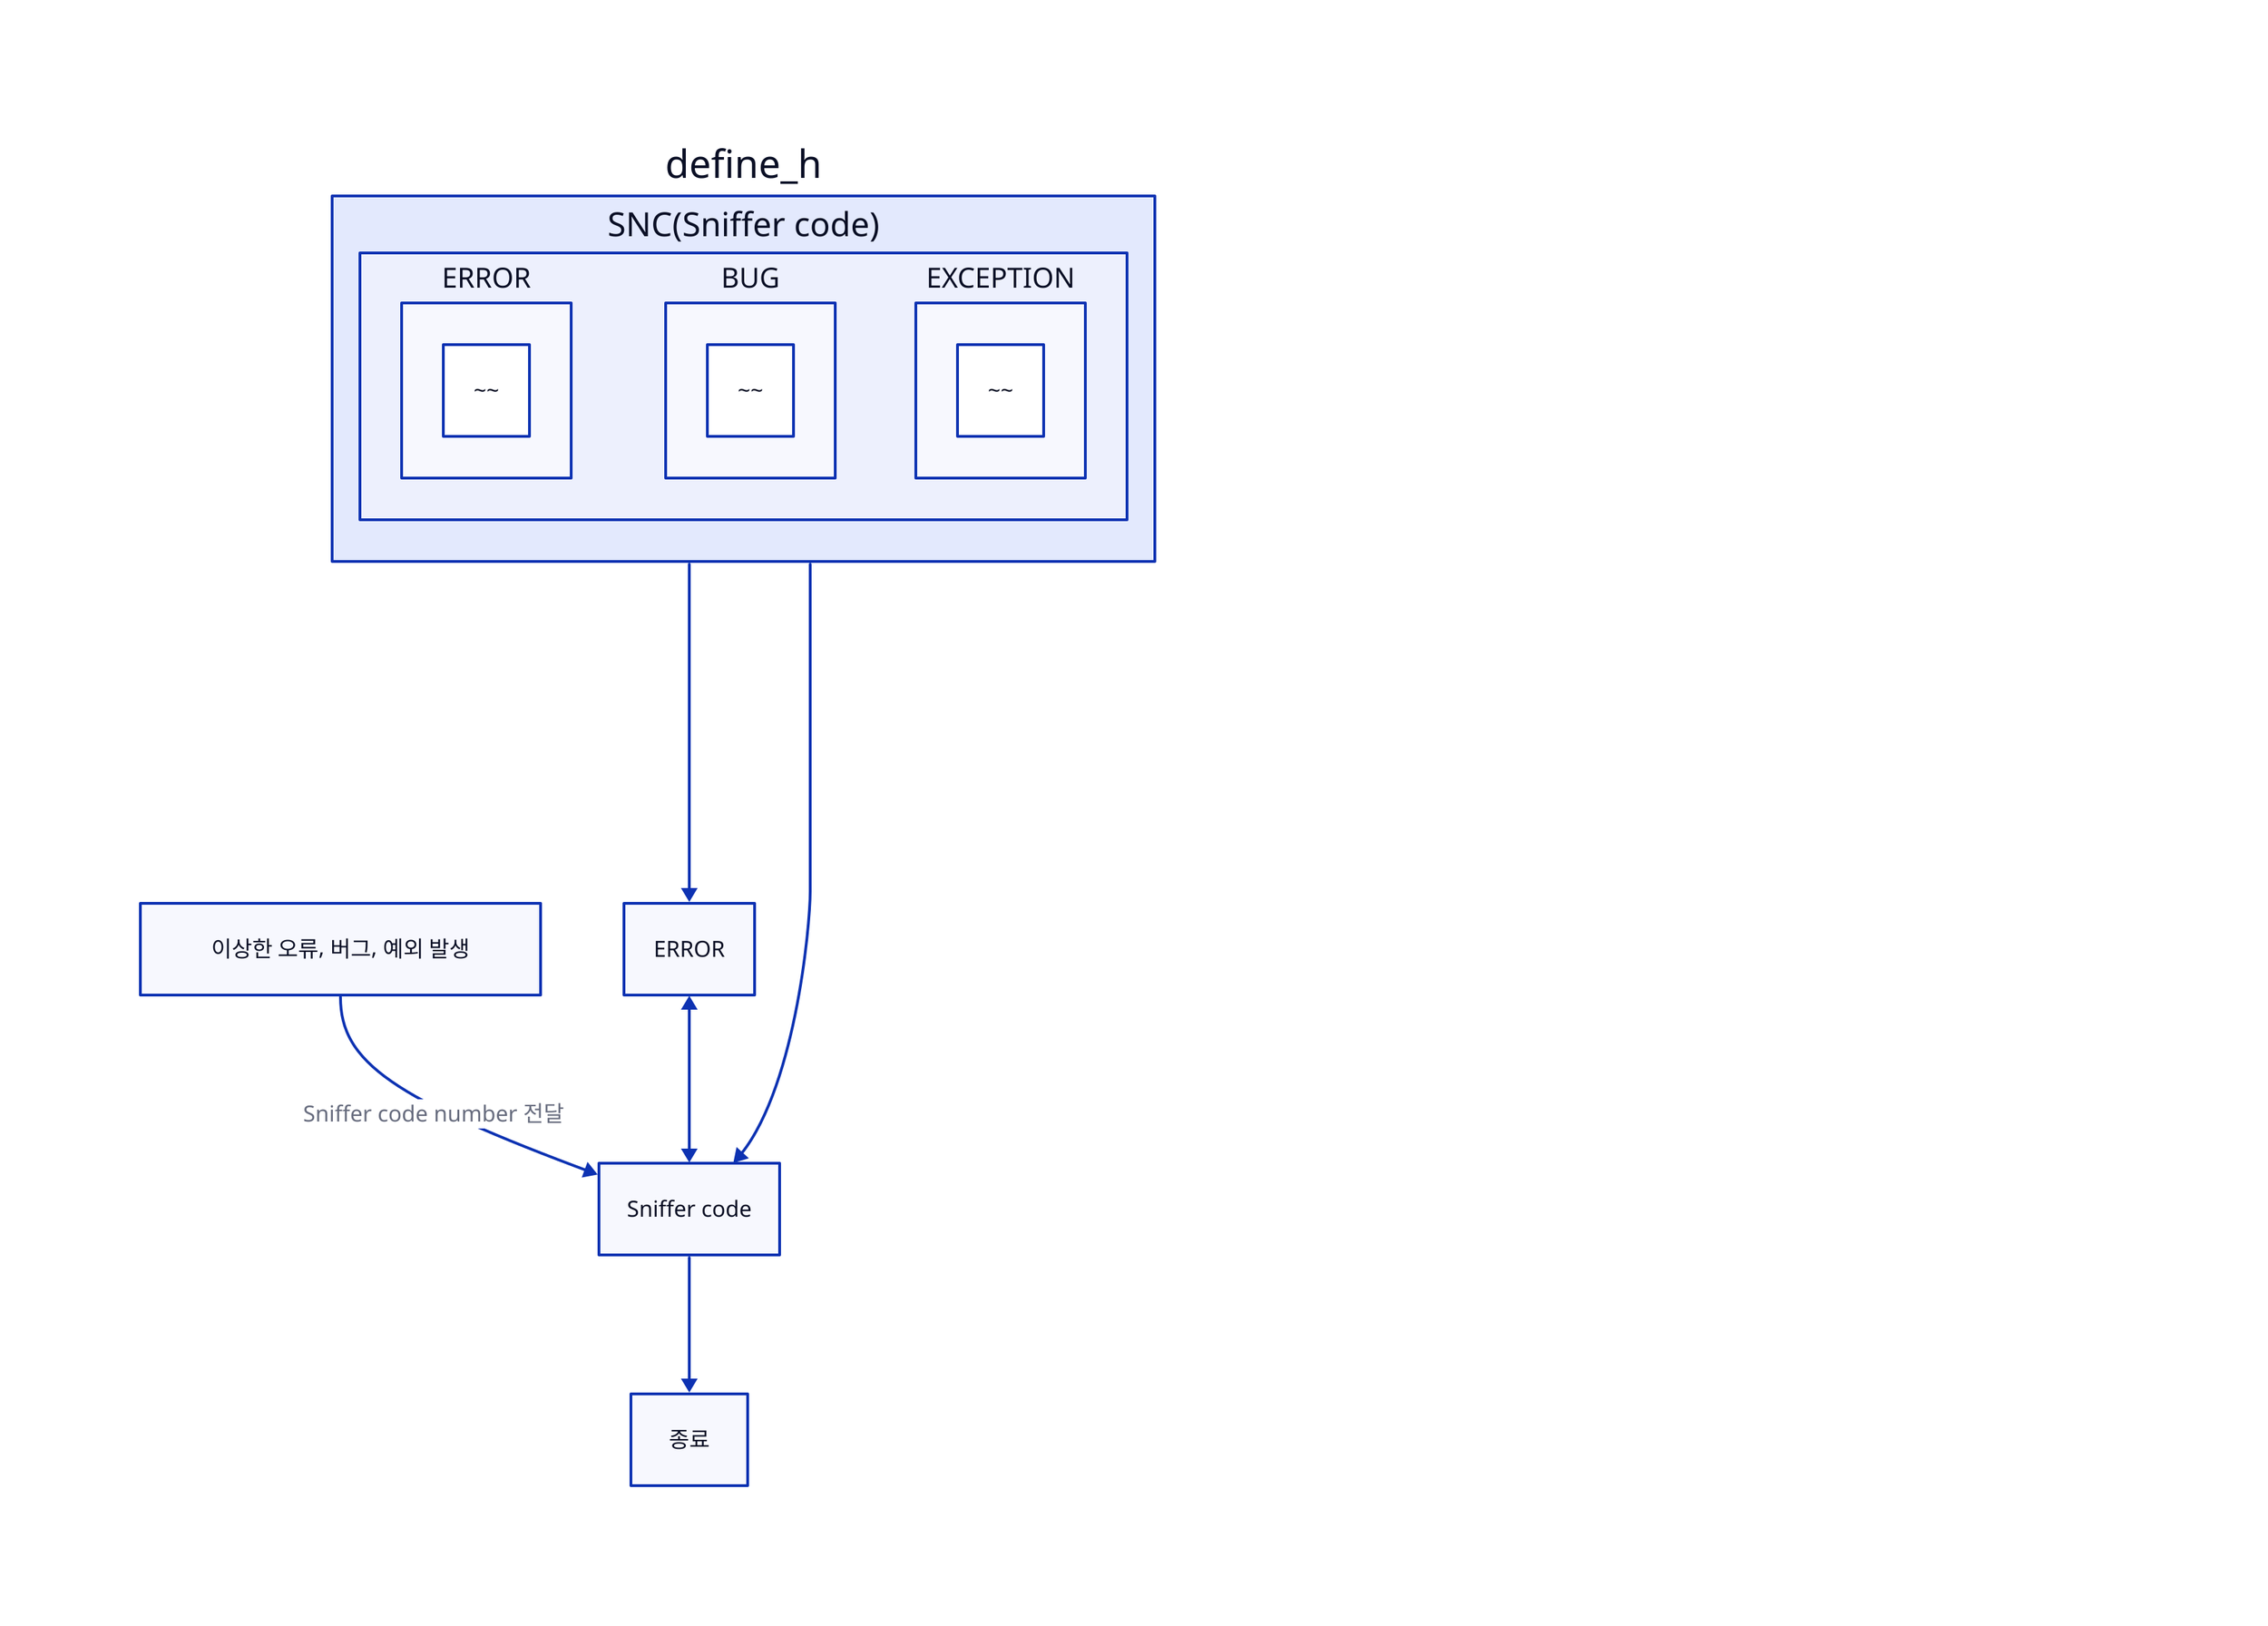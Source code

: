 이상한 오류, 버그, 예외 발생 -> Sniffer code: Sniffer code number 전달

ERROR <-> Sniffer code

Sniffer code -> 종료

define_h -> Sniffer code
define_h -> ERROR

define_h.SNC(Sniffer code).ERROR
define_h.SNC(Sniffer code).BUG
define_h.SNC(Sniffer code).EXCEPTION
define_h.SNC(Sniffer code).ERROR.~~
define_h.SNC(Sniffer code).BUG.~~
define_h.SNC(Sniffer code).EXCEPTION.~~

explanation: |md    
  # 에러, 오류, 버그

  에러는 응용 프로그램의 사용자에 의해서 발생한다.
  -
  버그는 프로그래머에 의한 에러이다.
  -
  예외는 예방하기가 어렵거나 불가능한 것들이다.
  -





|
